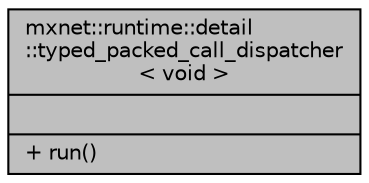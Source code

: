 digraph "mxnet::runtime::detail::typed_packed_call_dispatcher&lt; void &gt;"
{
 // LATEX_PDF_SIZE
  edge [fontname="Helvetica",fontsize="10",labelfontname="Helvetica",labelfontsize="10"];
  node [fontname="Helvetica",fontsize="10",shape=record];
  Node1 [label="{mxnet::runtime::detail\l::typed_packed_call_dispatcher\l\< void \>\n||+ run()\l}",height=0.2,width=0.4,color="black", fillcolor="grey75", style="filled", fontcolor="black",tooltip=" "];
}

